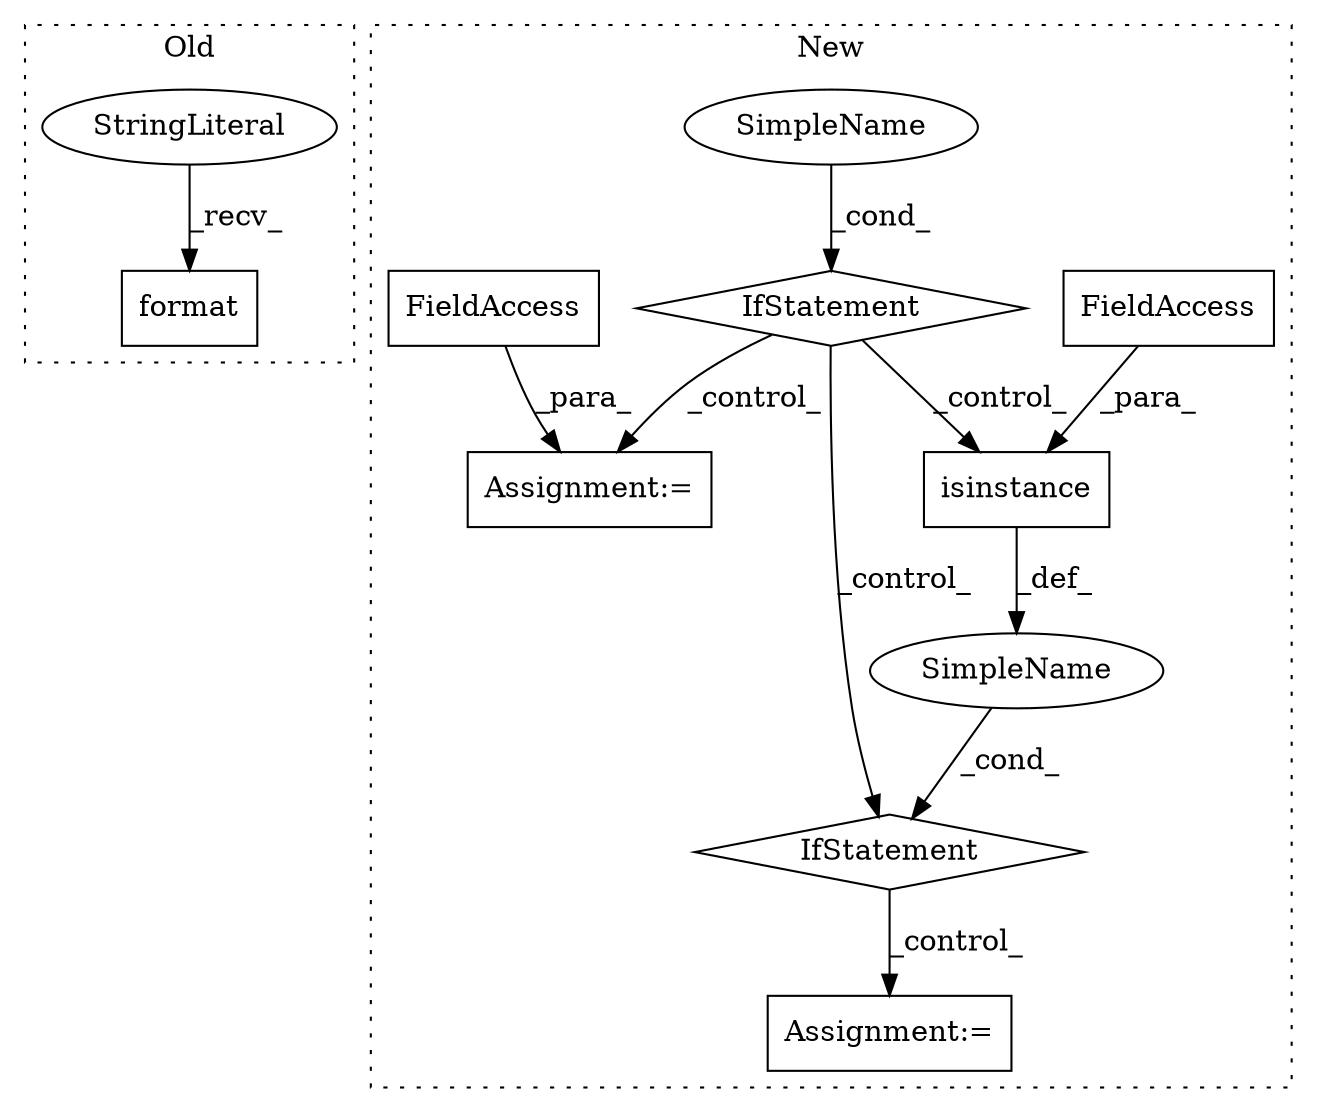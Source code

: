 digraph G {
subgraph cluster0 {
1 [label="format" a="32" s="12608,12620" l="7,1" shape="box"];
3 [label="StringLiteral" a="45" s="12572" l="35" shape="ellipse"];
label = "Old";
style="dotted";
}
subgraph cluster1 {
2 [label="isinstance" a="32" s="12937,12967" l="11,1" shape="box"];
4 [label="IfStatement" a="25" s="12933,12968" l="4,2" shape="diamond"];
5 [label="Assignment:=" a="7" s="12985" l="1" shape="box"];
6 [label="SimpleName" a="42" s="" l="" shape="ellipse"];
7 [label="FieldAccess" a="22" s="12954" l="13" shape="box"];
8 [label="SimpleName" a="42" s="12648" l="3" shape="ellipse"];
9 [label="IfStatement" a="25" s="12644,12651" l="4,2" shape="diamond"];
10 [label="Assignment:=" a="7" s="12871" l="1" shape="box"];
11 [label="FieldAccess" a="22" s="12872" l="9" shape="box"];
label = "New";
style="dotted";
}
2 -> 6 [label="_def_"];
3 -> 1 [label="_recv_"];
4 -> 5 [label="_control_"];
6 -> 4 [label="_cond_"];
7 -> 2 [label="_para_"];
8 -> 9 [label="_cond_"];
9 -> 2 [label="_control_"];
9 -> 10 [label="_control_"];
9 -> 4 [label="_control_"];
11 -> 10 [label="_para_"];
}